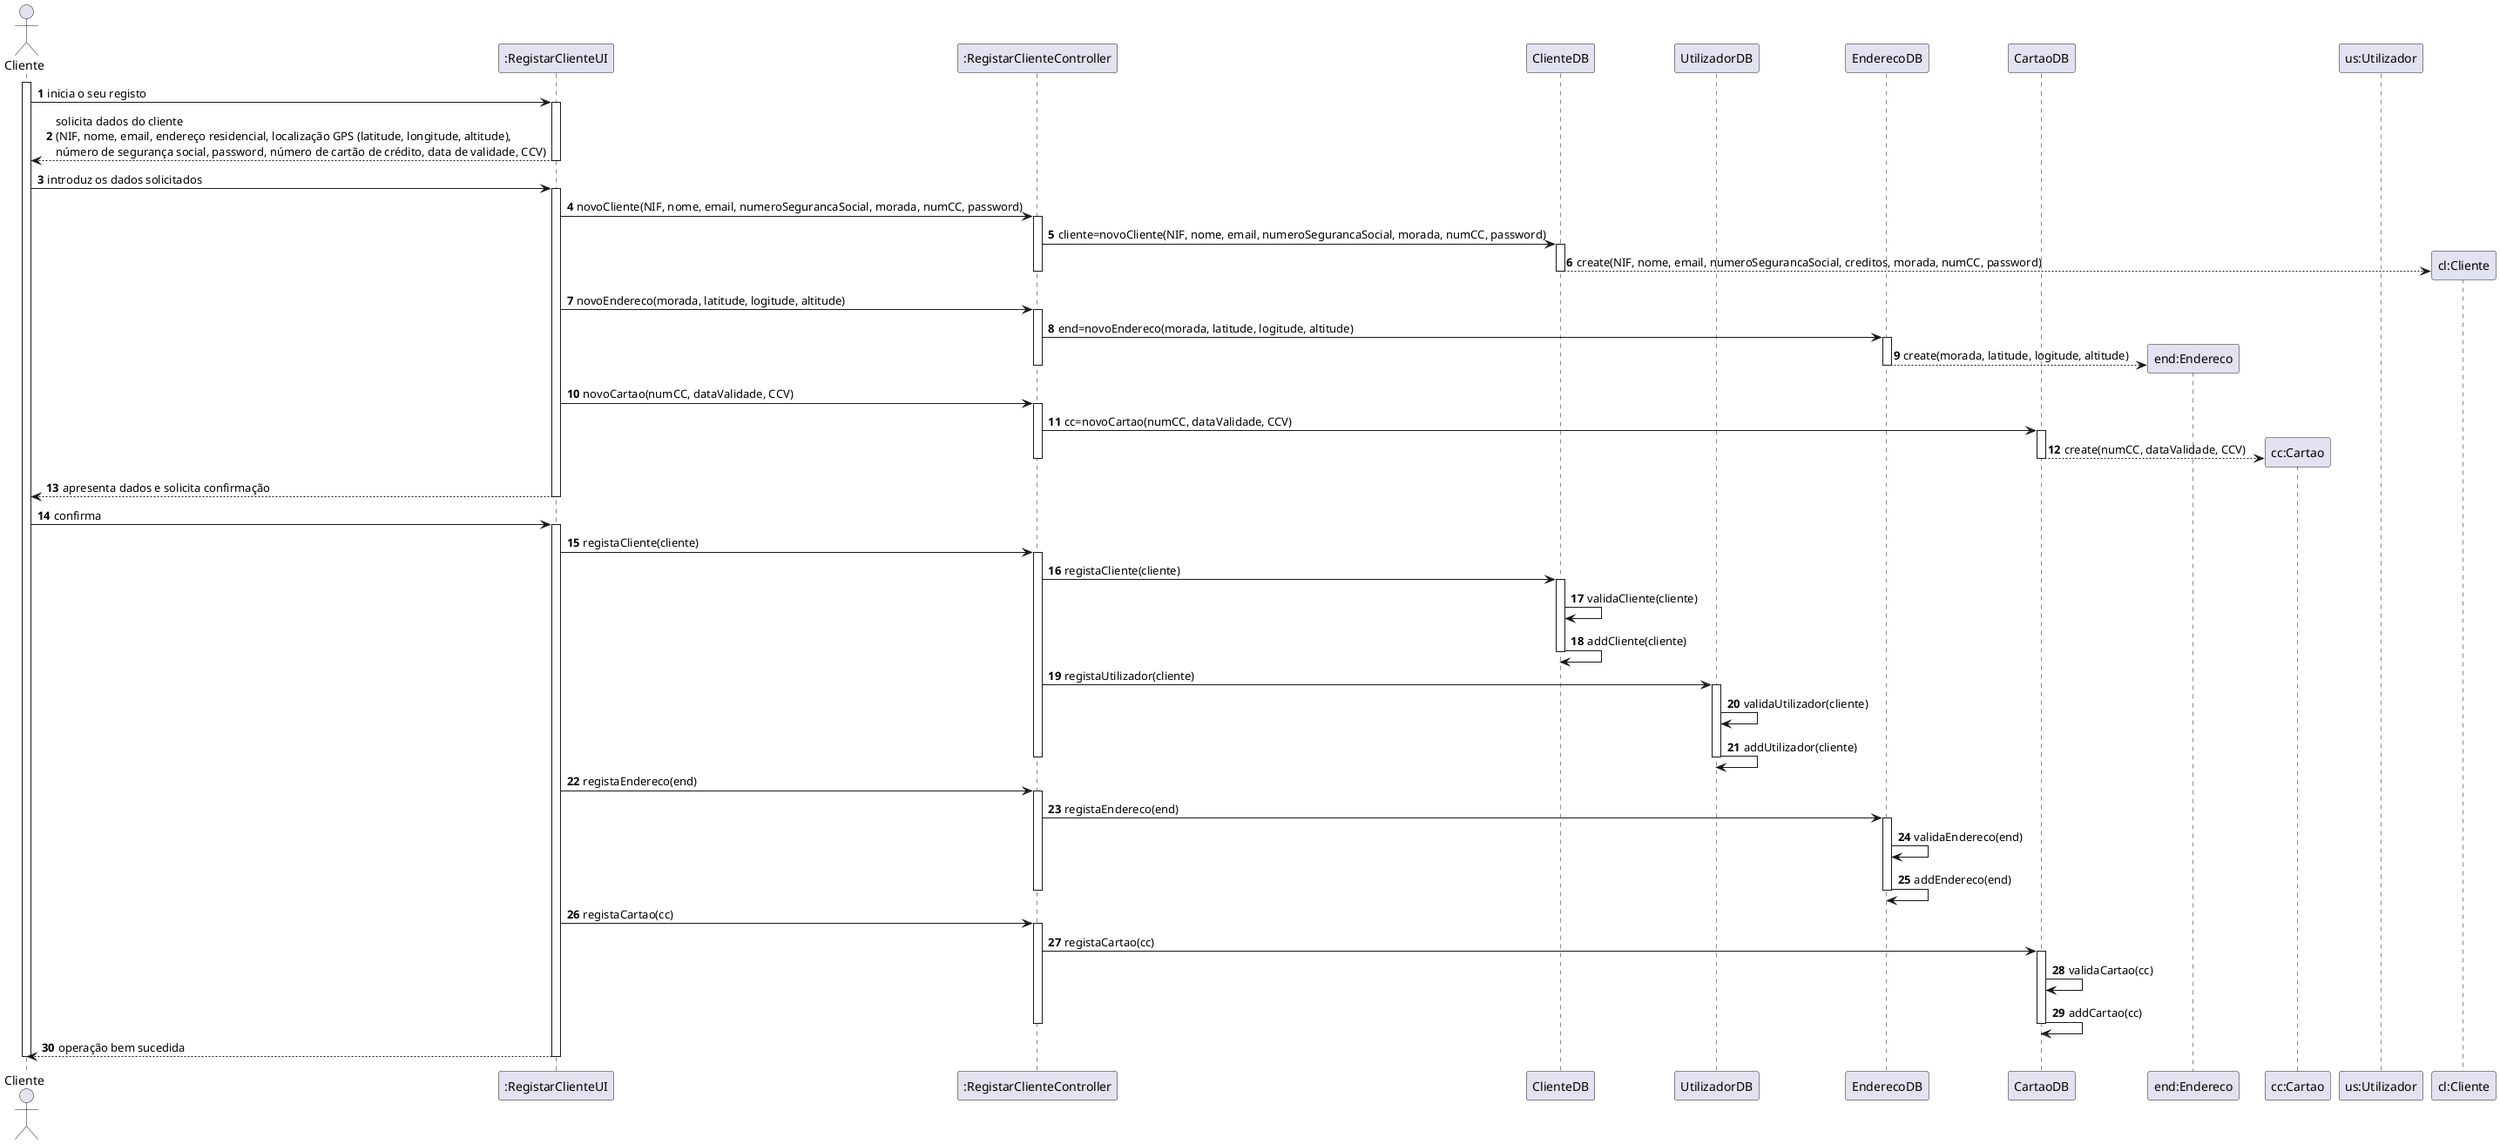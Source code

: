 @startuml
autonumber
actor "Cliente" as ADM

participant ":RegistarClienteUI" as UI
participant ":RegistarClienteController" as CTRL
participant "ClienteDB" as DB
participant "UtilizadorDB" as UDB
participant "EnderecoDB" as EDB
participant "CartaoDB" as CDB
participant "end:Endereco" as END
participant "cc:Cartao" as CARTAO
participant "us:Utilizador" as UTILIZADOR
participant "cl:Cliente" as CLIENTE

activate ADM
ADM -> UI : inicia o seu registo
activate UI
UI --> ADM : solicita dados do cliente \n(NIF, nome, email, endereço residencial, localização GPS (latitude, longitude, altitude), \nnúmero de segurança social, password, número de cartão de crédito, data de validade, CCV)
deactivate UI

ADM -> UI : introduz os dados solicitados
activate UI
UI -> CTRL : novoCliente(NIF, nome, email, numeroSegurancaSocial, morada, numCC, password)
activate CTRL

CTRL -> DB: cliente=novoCliente(NIF, nome, email, numeroSegurancaSocial, morada, numCC, password)
activate DB
DB --> CLIENTE ** : create(NIF, nome, email, numeroSegurancaSocial, creditos, morada, numCC, password)
deactivate DB
deactivate CTRL

UI -> CTRL : novoEndereco(morada, latitude, logitude, altitude)
activate CTRL
CTRL -> EDB: end=novoEndereco(morada, latitude, logitude, altitude)
activate EDB
EDB --> END ** : create(morada, latitude, logitude, altitude)
deactivate EDB
deactivate CTRL

UI -> CTRL : novoCartao(numCC, dataValidade, CCV)
activate CTRL
CTRL -> CDB: cc=novoCartao(numCC, dataValidade, CCV)
activate CDB
CDB --> CARTAO ** : create(numCC, dataValidade, CCV)
deactivate CDB

deactivate CTRL
UI --> ADM : apresenta dados e solicita confirmação
deactivate UI

ADM -> UI : confirma
activate UI

UI -> CTRL: registaCliente(cliente)
activate CTRL
CTRL ->DB: registaCliente(cliente)
activate DB
DB -> DB: validaCliente(cliente)
DB -> DB: addCliente(cliente)
deactivate DB

CTRL ->UDB: registaUtilizador(cliente)
activate UDB
UDB -> UDB: validaUtilizador(cliente)
UDB -> UDB: addUtilizador(cliente)
deactivate UDB
deactivate CTRL

UI -> CTRL: registaEndereco(end)
activate CTRL
CTRL ->EDB: registaEndereco(end)
activate EDB
EDB -> EDB: validaEndereco(end)
EDB -> EDB: addEndereco(end)

deactivate EDB
deactivate CTRL

UI -> CTRL: registaCartao(cc)
activate CTRL
CTRL ->CDB: registaCartao(cc)
activate CDB
CDB -> CDB: validaCartao(cc)
CDB -> CDB: addCartao(cc)

deactivate CDB

deactivate CTRL

UI --> ADM : operação bem sucedida
deactivate UI

deactivate ADM

@enduml
